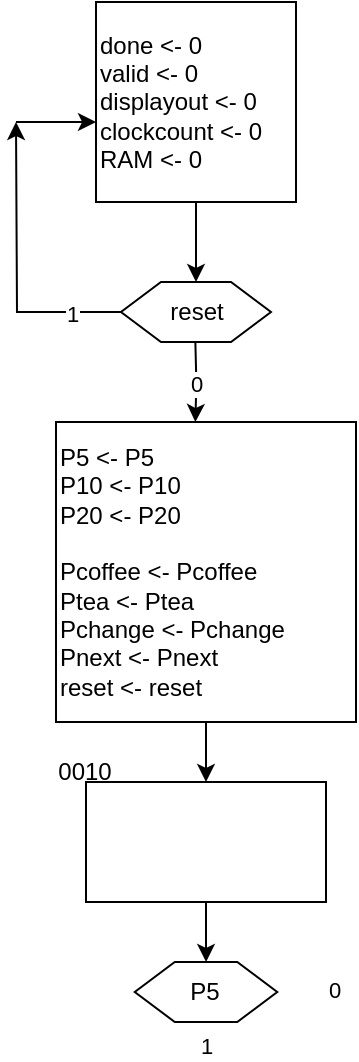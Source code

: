 <mxfile version="22.1.0" type="github">
  <diagram name="Page-1" id="JXgnwg63voDV1en61_65">
    <mxGraphModel dx="925" dy="510" grid="1" gridSize="10" guides="1" tooltips="1" connect="1" arrows="1" fold="1" page="1" pageScale="1" pageWidth="850" pageHeight="1100" math="0" shadow="0">
      <root>
        <mxCell id="0" />
        <mxCell id="1" parent="0" />
        <mxCell id="wS83XRQ52d2ZgOB3fWDj-1" value="" style="edgeStyle=orthogonalEdgeStyle;rounded=0;orthogonalLoop=1;jettySize=auto;html=1;" edge="1" parent="1" source="wS83XRQ52d2ZgOB3fWDj-2" target="wS83XRQ52d2ZgOB3fWDj-6">
          <mxGeometry relative="1" as="geometry" />
        </mxCell>
        <mxCell id="wS83XRQ52d2ZgOB3fWDj-2" value="done &amp;lt;- 0&lt;br&gt;valid &amp;lt;- 0&lt;br&gt;displayout &amp;lt;- 0&lt;br&gt;clockcount &amp;lt;- 0&lt;br&gt;RAM &amp;lt;- 0" style="whiteSpace=wrap;html=1;aspect=fixed;align=left;" vertex="1" parent="1">
          <mxGeometry x="80" y="90" width="100" height="100" as="geometry" />
        </mxCell>
        <mxCell id="wS83XRQ52d2ZgOB3fWDj-3" style="edgeStyle=orthogonalEdgeStyle;rounded=0;orthogonalLoop=1;jettySize=auto;html=1;" edge="1" parent="1" source="wS83XRQ52d2ZgOB3fWDj-6">
          <mxGeometry relative="1" as="geometry">
            <mxPoint x="40" y="150" as="targetPoint" />
          </mxGeometry>
        </mxCell>
        <mxCell id="wS83XRQ52d2ZgOB3fWDj-4" value="1" style="edgeLabel;html=1;align=center;verticalAlign=middle;resizable=0;points=[];" vertex="1" connectable="0" parent="wS83XRQ52d2ZgOB3fWDj-3">
          <mxGeometry x="-0.662" y="1" relative="1" as="geometry">
            <mxPoint as="offset" />
          </mxGeometry>
        </mxCell>
        <mxCell id="wS83XRQ52d2ZgOB3fWDj-6" value="reset" style="shape=hexagon;perimeter=hexagonPerimeter2;whiteSpace=wrap;html=1;fixedSize=1;" vertex="1" parent="1">
          <mxGeometry x="92.5" y="230" width="75" height="30" as="geometry" />
        </mxCell>
        <mxCell id="wS83XRQ52d2ZgOB3fWDj-7" value="" style="endArrow=classic;html=1;rounded=0;" edge="1" parent="1">
          <mxGeometry width="50" height="50" relative="1" as="geometry">
            <mxPoint x="40" y="150" as="sourcePoint" />
            <mxPoint x="80" y="150" as="targetPoint" />
          </mxGeometry>
        </mxCell>
        <mxCell id="wS83XRQ52d2ZgOB3fWDj-9" value="" style="edgeStyle=orthogonalEdgeStyle;rounded=0;orthogonalLoop=1;jettySize=auto;html=1;" edge="1" parent="1" source="wS83XRQ52d2ZgOB3fWDj-10" target="wS83XRQ52d2ZgOB3fWDj-12">
          <mxGeometry relative="1" as="geometry" />
        </mxCell>
        <mxCell id="wS83XRQ52d2ZgOB3fWDj-10" value="P5 &amp;lt;- P5&lt;br&gt;P10 &amp;lt;- P10&lt;br&gt;P20 &amp;lt;- P20&lt;br&gt;&lt;br&gt;Pcoffee &amp;lt;- Pcoffee&lt;br&gt;Ptea &amp;lt;- Ptea&lt;br&gt;&lt;div style=&quot;&quot;&gt;&lt;span style=&quot;background-color: initial;&quot;&gt;Pchange &amp;lt;- Pchange&lt;/span&gt;&lt;/div&gt;&lt;div style=&quot;&quot;&gt;&lt;span style=&quot;background-color: initial;&quot;&gt;Pnext &amp;lt;- Pnext&lt;br&gt;&lt;/span&gt;&lt;/div&gt;&lt;div style=&quot;&quot;&gt;reset &amp;lt;- reset&lt;/div&gt;" style="whiteSpace=wrap;html=1;aspect=fixed;align=left;" vertex="1" parent="1">
          <mxGeometry x="60" y="300" width="150" height="150" as="geometry" />
        </mxCell>
        <mxCell id="wS83XRQ52d2ZgOB3fWDj-11" value="" style="edgeStyle=orthogonalEdgeStyle;rounded=0;orthogonalLoop=1;jettySize=auto;html=1;" edge="1" parent="1" source="wS83XRQ52d2ZgOB3fWDj-12" target="wS83XRQ52d2ZgOB3fWDj-15">
          <mxGeometry relative="1" as="geometry" />
        </mxCell>
        <mxCell id="wS83XRQ52d2ZgOB3fWDj-12" value="" style="whiteSpace=wrap;html=1;align=left;" vertex="1" parent="1">
          <mxGeometry x="75" y="480" width="120" height="60" as="geometry" />
        </mxCell>
        <mxCell id="wS83XRQ52d2ZgOB3fWDj-13" value="0" style="edgeLabel;html=1;align=center;verticalAlign=middle;resizable=0;points=[];" vertex="1" connectable="0" parent="1">
          <mxGeometry x="198.63" y="584" as="geometry" />
        </mxCell>
        <mxCell id="wS83XRQ52d2ZgOB3fWDj-14" value="1" style="edgeLabel;html=1;align=center;verticalAlign=middle;resizable=0;points=[];" vertex="1" connectable="0" parent="1">
          <mxGeometry x="135.1" y="612" as="geometry" />
        </mxCell>
        <mxCell id="wS83XRQ52d2ZgOB3fWDj-15" value="P5" style="shape=hexagon;perimeter=hexagonPerimeter2;whiteSpace=wrap;html=1;fixedSize=1;" vertex="1" parent="1">
          <mxGeometry x="99.38" y="570" width="71.25" height="30" as="geometry" />
        </mxCell>
        <mxCell id="wS83XRQ52d2ZgOB3fWDj-16" value="0010" style="text;html=1;align=center;verticalAlign=middle;resizable=0;points=[];autosize=1;strokeColor=none;fillColor=none;" vertex="1" parent="1">
          <mxGeometry x="49.38" y="460" width="50" height="30" as="geometry" />
        </mxCell>
        <mxCell id="wS83XRQ52d2ZgOB3fWDj-17" value="0" style="edgeStyle=orthogonalEdgeStyle;rounded=0;orthogonalLoop=1;jettySize=auto;html=1;" edge="1" parent="1">
          <mxGeometry relative="1" as="geometry">
            <mxPoint x="129.68" y="260" as="sourcePoint" />
            <mxPoint x="129.68" y="300" as="targetPoint" />
          </mxGeometry>
        </mxCell>
      </root>
    </mxGraphModel>
  </diagram>
</mxfile>
